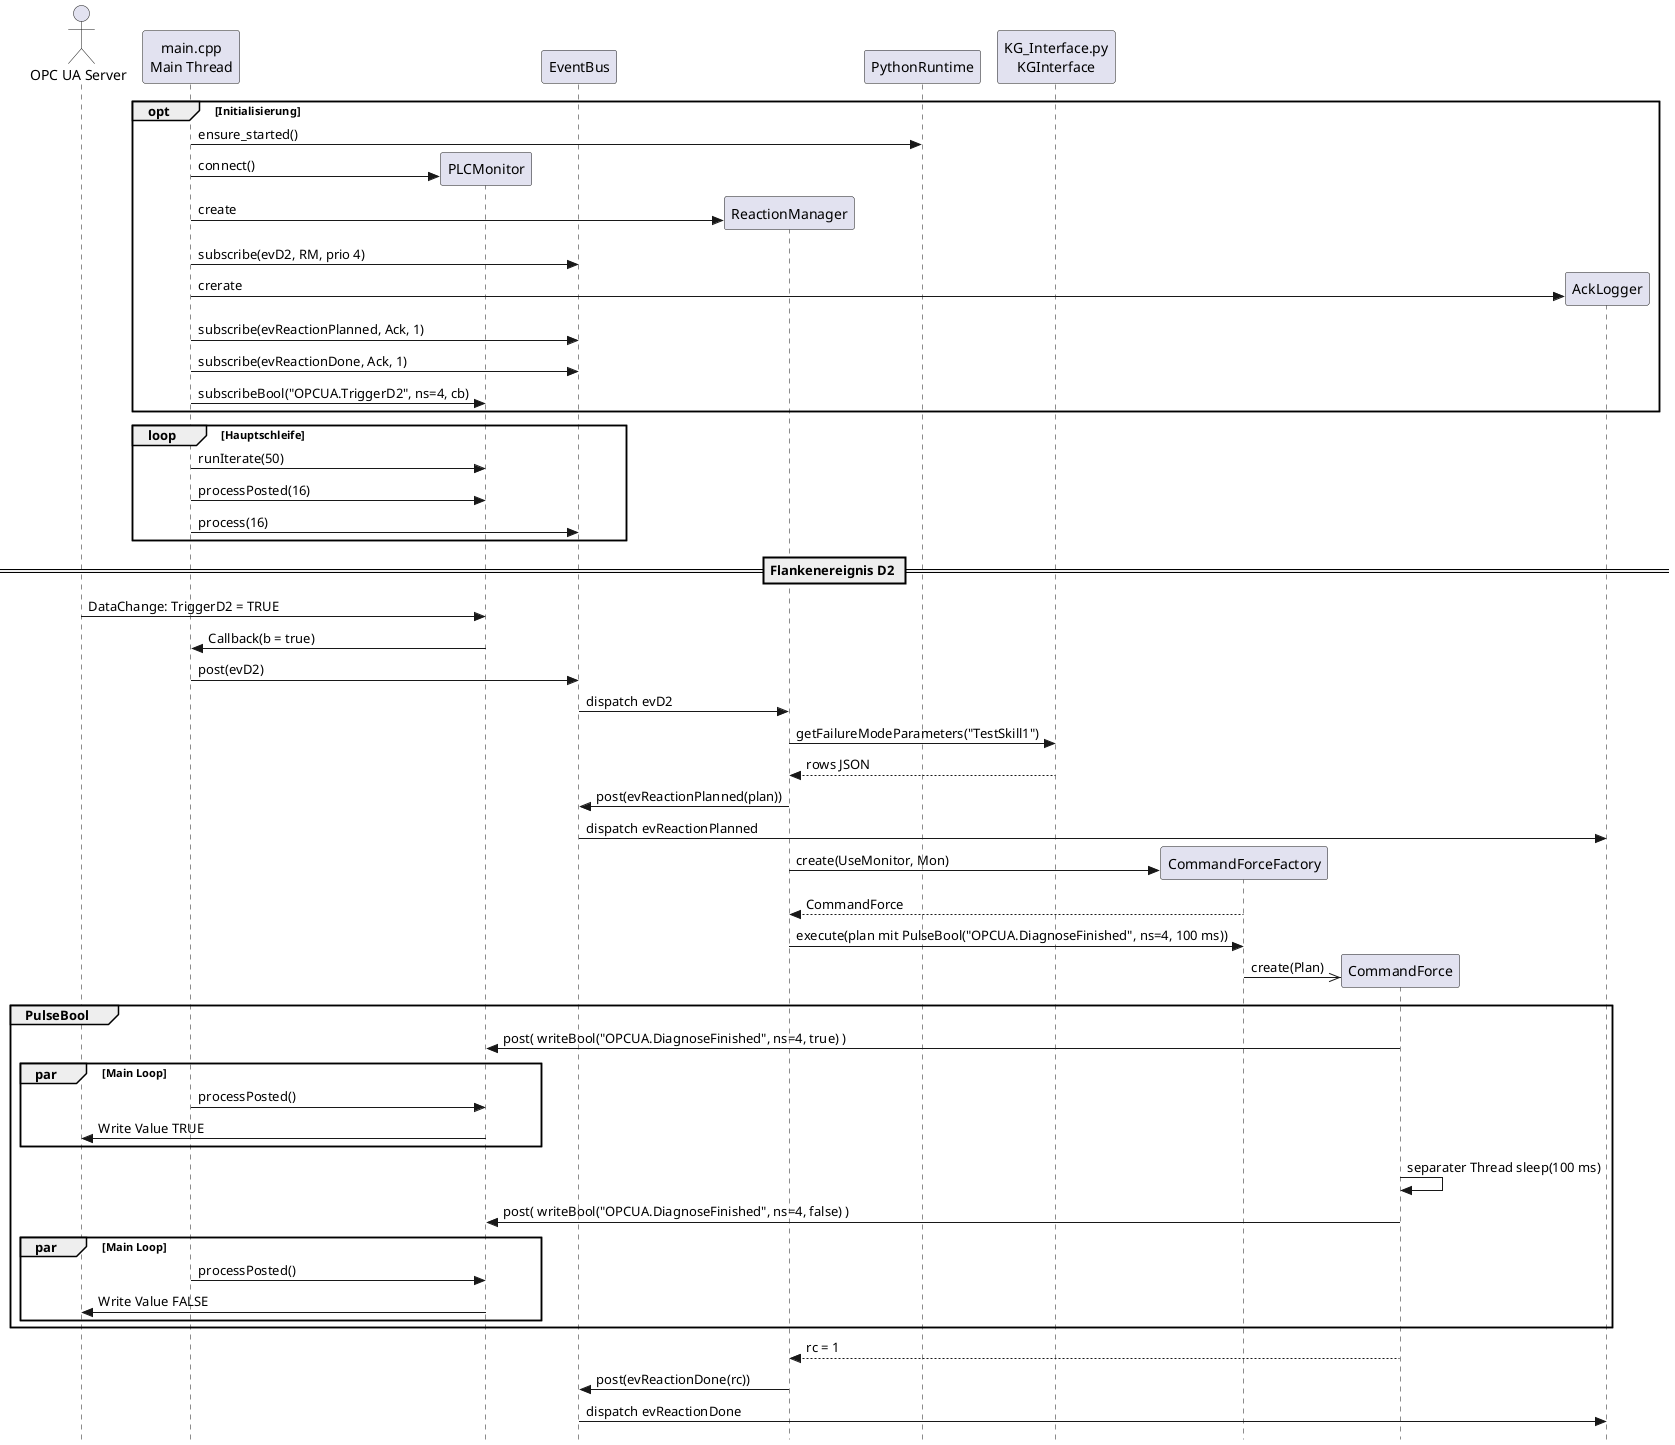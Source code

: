 @startuml Sequence


skinparam style strictuml

actor "OPC UA Server" as Server
participant "main.cpp\nMain Thread" as Main
participant "PLCMonitor" as Mon
participant "EventBus" as Bus
participant "ReactionManager" as RM
participant "PythonRuntime" as PyRt
participant "KG_Interface.py\nKGInterface" as KG
participant "CommandForceFactory" as CFF
participant "CommandForce" as CF
participant "AckLogger" as Ack

opt Initialisierung
  Main -> PyRt : ensure_started()
  create Mon
  Main -> Mon : connect()
  create Bus
  create RM
  Main -> RM : create
  Main -> Bus : subscribe(evD2, RM, prio 4)
  create Ack
  Main -> Ack : crerate
  Main -> Bus : subscribe(evReactionPlanned, Ack, 1)
  Main -> Bus : subscribe(evReactionDone, Ack, 1)
  Main -> Mon : subscribeBool("OPCUA.TriggerD2", ns=4, cb)
end

loop Hauptschleife
  Main -> Mon : runIterate(50)
  Main -> Mon : processPosted(16)
  Main -> Bus : process(16)
end

== Flankenereignis D2 ==

Server -> Mon : DataChange: TriggerD2 = TRUE
Mon -> Main : Callback(b = true)
Main -> Bus : post(evD2)

Bus -> RM : dispatch evD2

RM -> KG : getFailureModeParameters("TestSkill1")
KG --> RM : rows JSON
RM -> Bus : post(evReactionPlanned(plan))
Bus -> Ack : dispatch evReactionPlanned
create CFF
RM -> CFF : create(UseMonitor, Mon)
CFF --> RM : CommandForce
RM -> CFF : execute(plan mit PulseBool("OPCUA.DiagnoseFinished", ns=4, 100 ms))
create CF
CFF->> CF : create(Plan)

group PulseBool
  CF -> Mon : post( writeBool("OPCUA.DiagnoseFinished", ns=4, true) )
  par Main Loop
    Main -> Mon : processPosted()
    Mon -> Server : Write Value TRUE
  end

  CF -> CF : separater Thread sleep(100 ms)

  CF -> Mon : post( writeBool("OPCUA.DiagnoseFinished", ns=4, false) )
  par Main Loop
    Main -> Mon : processPosted()
    Mon -> Server : Write Value FALSE
  end
end

CF --> RM : rc = 1

RM -> Bus : post(evReactionDone(rc))
Bus -> Ack : dispatch evReactionDone

@enduml
